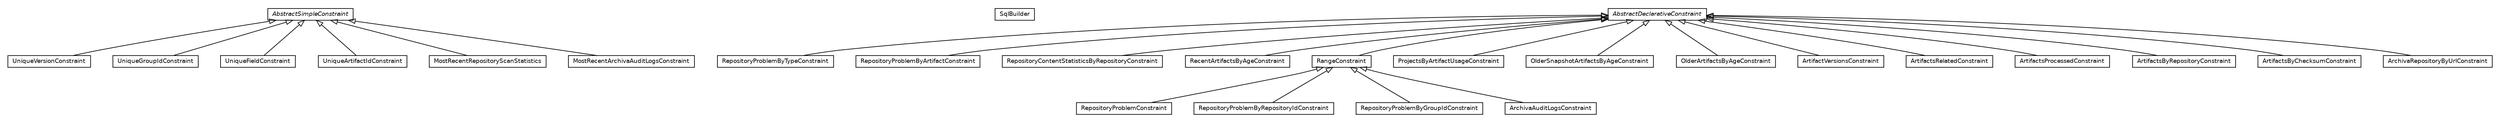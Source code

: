 #!/usr/local/bin/dot
#
# Class diagram 
# Generated by UmlGraph version 4.6 (http://www.spinellis.gr/sw/umlgraph)
#

digraph G {
	edge [fontname="Helvetica",fontsize=10,labelfontname="Helvetica",labelfontsize=10];
	node [fontname="Helvetica",fontsize=10,shape=plaintext];
	// org.apache.maven.archiva.database.constraints.UniqueVersionConstraint
	c12201 [label=<<table border="0" cellborder="1" cellspacing="0" cellpadding="2" port="p" href="./UniqueVersionConstraint.html">
		<tr><td><table border="0" cellspacing="0" cellpadding="1">
			<tr><td> UniqueVersionConstraint </td></tr>
		</table></td></tr>
		</table>>, fontname="Helvetica", fontcolor="black", fontsize=9.0];
	// org.apache.maven.archiva.database.constraints.UniqueGroupIdConstraint
	c12202 [label=<<table border="0" cellborder="1" cellspacing="0" cellpadding="2" port="p" href="./UniqueGroupIdConstraint.html">
		<tr><td><table border="0" cellspacing="0" cellpadding="1">
			<tr><td> UniqueGroupIdConstraint </td></tr>
		</table></td></tr>
		</table>>, fontname="Helvetica", fontcolor="black", fontsize=9.0];
	// org.apache.maven.archiva.database.constraints.UniqueFieldConstraint
	c12203 [label=<<table border="0" cellborder="1" cellspacing="0" cellpadding="2" port="p" href="./UniqueFieldConstraint.html">
		<tr><td><table border="0" cellspacing="0" cellpadding="1">
			<tr><td> UniqueFieldConstraint </td></tr>
		</table></td></tr>
		</table>>, fontname="Helvetica", fontcolor="black", fontsize=9.0];
	// org.apache.maven.archiva.database.constraints.UniqueArtifactIdConstraint
	c12204 [label=<<table border="0" cellborder="1" cellspacing="0" cellpadding="2" port="p" href="./UniqueArtifactIdConstraint.html">
		<tr><td><table border="0" cellspacing="0" cellpadding="1">
			<tr><td> UniqueArtifactIdConstraint </td></tr>
		</table></td></tr>
		</table>>, fontname="Helvetica", fontcolor="black", fontsize=9.0];
	// org.apache.maven.archiva.database.constraints.SqlBuilder
	c12205 [label=<<table border="0" cellborder="1" cellspacing="0" cellpadding="2" port="p" href="./SqlBuilder.html">
		<tr><td><table border="0" cellspacing="0" cellpadding="1">
			<tr><td> SqlBuilder </td></tr>
		</table></td></tr>
		</table>>, fontname="Helvetica", fontcolor="black", fontsize=9.0];
	// org.apache.maven.archiva.database.constraints.RepositoryProblemConstraint
	c12206 [label=<<table border="0" cellborder="1" cellspacing="0" cellpadding="2" port="p" href="./RepositoryProblemConstraint.html">
		<tr><td><table border="0" cellspacing="0" cellpadding="1">
			<tr><td> RepositoryProblemConstraint </td></tr>
		</table></td></tr>
		</table>>, fontname="Helvetica", fontcolor="black", fontsize=9.0];
	// org.apache.maven.archiva.database.constraints.RepositoryProblemByTypeConstraint
	c12207 [label=<<table border="0" cellborder="1" cellspacing="0" cellpadding="2" port="p" href="./RepositoryProblemByTypeConstraint.html">
		<tr><td><table border="0" cellspacing="0" cellpadding="1">
			<tr><td> RepositoryProblemByTypeConstraint </td></tr>
		</table></td></tr>
		</table>>, fontname="Helvetica", fontcolor="black", fontsize=9.0];
	// org.apache.maven.archiva.database.constraints.RepositoryProblemByRepositoryIdConstraint
	c12208 [label=<<table border="0" cellborder="1" cellspacing="0" cellpadding="2" port="p" href="./RepositoryProblemByRepositoryIdConstraint.html">
		<tr><td><table border="0" cellspacing="0" cellpadding="1">
			<tr><td> RepositoryProblemByRepositoryIdConstraint </td></tr>
		</table></td></tr>
		</table>>, fontname="Helvetica", fontcolor="black", fontsize=9.0];
	// org.apache.maven.archiva.database.constraints.RepositoryProblemByGroupIdConstraint
	c12209 [label=<<table border="0" cellborder="1" cellspacing="0" cellpadding="2" port="p" href="./RepositoryProblemByGroupIdConstraint.html">
		<tr><td><table border="0" cellspacing="0" cellpadding="1">
			<tr><td> RepositoryProblemByGroupIdConstraint </td></tr>
		</table></td></tr>
		</table>>, fontname="Helvetica", fontcolor="black", fontsize=9.0];
	// org.apache.maven.archiva.database.constraints.RepositoryProblemByArtifactConstraint
	c12210 [label=<<table border="0" cellborder="1" cellspacing="0" cellpadding="2" port="p" href="./RepositoryProblemByArtifactConstraint.html">
		<tr><td><table border="0" cellspacing="0" cellpadding="1">
			<tr><td> RepositoryProblemByArtifactConstraint </td></tr>
		</table></td></tr>
		</table>>, fontname="Helvetica", fontcolor="black", fontsize=9.0];
	// org.apache.maven.archiva.database.constraints.RepositoryContentStatisticsByRepositoryConstraint
	c12211 [label=<<table border="0" cellborder="1" cellspacing="0" cellpadding="2" port="p" href="./RepositoryContentStatisticsByRepositoryConstraint.html">
		<tr><td><table border="0" cellspacing="0" cellpadding="1">
			<tr><td> RepositoryContentStatisticsByRepositoryConstraint </td></tr>
		</table></td></tr>
		</table>>, fontname="Helvetica", fontcolor="black", fontsize=9.0];
	// org.apache.maven.archiva.database.constraints.RecentArtifactsByAgeConstraint
	c12212 [label=<<table border="0" cellborder="1" cellspacing="0" cellpadding="2" port="p" href="./RecentArtifactsByAgeConstraint.html">
		<tr><td><table border="0" cellspacing="0" cellpadding="1">
			<tr><td> RecentArtifactsByAgeConstraint </td></tr>
		</table></td></tr>
		</table>>, fontname="Helvetica", fontcolor="black", fontsize=9.0];
	// org.apache.maven.archiva.database.constraints.RangeConstraint
	c12213 [label=<<table border="0" cellborder="1" cellspacing="0" cellpadding="2" port="p" href="./RangeConstraint.html">
		<tr><td><table border="0" cellspacing="0" cellpadding="1">
			<tr><td> RangeConstraint </td></tr>
		</table></td></tr>
		</table>>, fontname="Helvetica", fontcolor="black", fontsize=9.0];
	// org.apache.maven.archiva.database.constraints.ProjectsByArtifactUsageConstraint
	c12214 [label=<<table border="0" cellborder="1" cellspacing="0" cellpadding="2" port="p" href="./ProjectsByArtifactUsageConstraint.html">
		<tr><td><table border="0" cellspacing="0" cellpadding="1">
			<tr><td> ProjectsByArtifactUsageConstraint </td></tr>
		</table></td></tr>
		</table>>, fontname="Helvetica", fontcolor="black", fontsize=9.0];
	// org.apache.maven.archiva.database.constraints.OlderSnapshotArtifactsByAgeConstraint
	c12215 [label=<<table border="0" cellborder="1" cellspacing="0" cellpadding="2" port="p" href="./OlderSnapshotArtifactsByAgeConstraint.html">
		<tr><td><table border="0" cellspacing="0" cellpadding="1">
			<tr><td> OlderSnapshotArtifactsByAgeConstraint </td></tr>
		</table></td></tr>
		</table>>, fontname="Helvetica", fontcolor="black", fontsize=9.0];
	// org.apache.maven.archiva.database.constraints.OlderArtifactsByAgeConstraint
	c12216 [label=<<table border="0" cellborder="1" cellspacing="0" cellpadding="2" port="p" href="./OlderArtifactsByAgeConstraint.html">
		<tr><td><table border="0" cellspacing="0" cellpadding="1">
			<tr><td> OlderArtifactsByAgeConstraint </td></tr>
		</table></td></tr>
		</table>>, fontname="Helvetica", fontcolor="black", fontsize=9.0];
	// org.apache.maven.archiva.database.constraints.MostRecentRepositoryScanStatistics
	c12217 [label=<<table border="0" cellborder="1" cellspacing="0" cellpadding="2" port="p" href="./MostRecentRepositoryScanStatistics.html">
		<tr><td><table border="0" cellspacing="0" cellpadding="1">
			<tr><td> MostRecentRepositoryScanStatistics </td></tr>
		</table></td></tr>
		</table>>, fontname="Helvetica", fontcolor="black", fontsize=9.0];
	// org.apache.maven.archiva.database.constraints.MostRecentArchivaAuditLogsConstraint
	c12218 [label=<<table border="0" cellborder="1" cellspacing="0" cellpadding="2" port="p" href="./MostRecentArchivaAuditLogsConstraint.html">
		<tr><td><table border="0" cellspacing="0" cellpadding="1">
			<tr><td> MostRecentArchivaAuditLogsConstraint </td></tr>
		</table></td></tr>
		</table>>, fontname="Helvetica", fontcolor="black", fontsize=9.0];
	// org.apache.maven.archiva.database.constraints.ArtifactVersionsConstraint
	c12219 [label=<<table border="0" cellborder="1" cellspacing="0" cellpadding="2" port="p" href="./ArtifactVersionsConstraint.html">
		<tr><td><table border="0" cellspacing="0" cellpadding="1">
			<tr><td> ArtifactVersionsConstraint </td></tr>
		</table></td></tr>
		</table>>, fontname="Helvetica", fontcolor="black", fontsize=9.0];
	// org.apache.maven.archiva.database.constraints.ArtifactsRelatedConstraint
	c12220 [label=<<table border="0" cellborder="1" cellspacing="0" cellpadding="2" port="p" href="./ArtifactsRelatedConstraint.html">
		<tr><td><table border="0" cellspacing="0" cellpadding="1">
			<tr><td> ArtifactsRelatedConstraint </td></tr>
		</table></td></tr>
		</table>>, fontname="Helvetica", fontcolor="black", fontsize=9.0];
	// org.apache.maven.archiva.database.constraints.ArtifactsProcessedConstraint
	c12221 [label=<<table border="0" cellborder="1" cellspacing="0" cellpadding="2" port="p" href="./ArtifactsProcessedConstraint.html">
		<tr><td><table border="0" cellspacing="0" cellpadding="1">
			<tr><td> ArtifactsProcessedConstraint </td></tr>
		</table></td></tr>
		</table>>, fontname="Helvetica", fontcolor="black", fontsize=9.0];
	// org.apache.maven.archiva.database.constraints.ArtifactsByRepositoryConstraint
	c12222 [label=<<table border="0" cellborder="1" cellspacing="0" cellpadding="2" port="p" href="./ArtifactsByRepositoryConstraint.html">
		<tr><td><table border="0" cellspacing="0" cellpadding="1">
			<tr><td> ArtifactsByRepositoryConstraint </td></tr>
		</table></td></tr>
		</table>>, fontname="Helvetica", fontcolor="black", fontsize=9.0];
	// org.apache.maven.archiva.database.constraints.ArtifactsByChecksumConstraint
	c12223 [label=<<table border="0" cellborder="1" cellspacing="0" cellpadding="2" port="p" href="./ArtifactsByChecksumConstraint.html">
		<tr><td><table border="0" cellspacing="0" cellpadding="1">
			<tr><td> ArtifactsByChecksumConstraint </td></tr>
		</table></td></tr>
		</table>>, fontname="Helvetica", fontcolor="black", fontsize=9.0];
	// org.apache.maven.archiva.database.constraints.ArchivaRepositoryByUrlConstraint
	c12224 [label=<<table border="0" cellborder="1" cellspacing="0" cellpadding="2" port="p" href="./ArchivaRepositoryByUrlConstraint.html">
		<tr><td><table border="0" cellspacing="0" cellpadding="1">
			<tr><td> ArchivaRepositoryByUrlConstraint </td></tr>
		</table></td></tr>
		</table>>, fontname="Helvetica", fontcolor="black", fontsize=9.0];
	// org.apache.maven.archiva.database.constraints.ArchivaAuditLogsConstraint
	c12225 [label=<<table border="0" cellborder="1" cellspacing="0" cellpadding="2" port="p" href="./ArchivaAuditLogsConstraint.html">
		<tr><td><table border="0" cellspacing="0" cellpadding="1">
			<tr><td> ArchivaAuditLogsConstraint </td></tr>
		</table></td></tr>
		</table>>, fontname="Helvetica", fontcolor="black", fontsize=9.0];
	// org.apache.maven.archiva.database.constraints.AbstractSimpleConstraint
	c12226 [label=<<table border="0" cellborder="1" cellspacing="0" cellpadding="2" port="p" href="./AbstractSimpleConstraint.html">
		<tr><td><table border="0" cellspacing="0" cellpadding="1">
			<tr><td><font face="Helvetica-Oblique"> AbstractSimpleConstraint </font></td></tr>
		</table></td></tr>
		</table>>, fontname="Helvetica", fontcolor="black", fontsize=9.0];
	// org.apache.maven.archiva.database.constraints.AbstractDeclarativeConstraint
	c12227 [label=<<table border="0" cellborder="1" cellspacing="0" cellpadding="2" port="p" href="./AbstractDeclarativeConstraint.html">
		<tr><td><table border="0" cellspacing="0" cellpadding="1">
			<tr><td><font face="Helvetica-Oblique"> AbstractDeclarativeConstraint </font></td></tr>
		</table></td></tr>
		</table>>, fontname="Helvetica", fontcolor="black", fontsize=9.0];
	//org.apache.maven.archiva.database.constraints.UniqueVersionConstraint extends org.apache.maven.archiva.database.constraints.AbstractSimpleConstraint
	c12226:p -> c12201:p [dir=back,arrowtail=empty];
	//org.apache.maven.archiva.database.constraints.UniqueGroupIdConstraint extends org.apache.maven.archiva.database.constraints.AbstractSimpleConstraint
	c12226:p -> c12202:p [dir=back,arrowtail=empty];
	//org.apache.maven.archiva.database.constraints.UniqueFieldConstraint extends org.apache.maven.archiva.database.constraints.AbstractSimpleConstraint
	c12226:p -> c12203:p [dir=back,arrowtail=empty];
	//org.apache.maven.archiva.database.constraints.UniqueArtifactIdConstraint extends org.apache.maven.archiva.database.constraints.AbstractSimpleConstraint
	c12226:p -> c12204:p [dir=back,arrowtail=empty];
	//org.apache.maven.archiva.database.constraints.RepositoryProblemConstraint extends org.apache.maven.archiva.database.constraints.RangeConstraint
	c12213:p -> c12206:p [dir=back,arrowtail=empty];
	//org.apache.maven.archiva.database.constraints.RepositoryProblemByTypeConstraint extends org.apache.maven.archiva.database.constraints.AbstractDeclarativeConstraint
	c12227:p -> c12207:p [dir=back,arrowtail=empty];
	//org.apache.maven.archiva.database.constraints.RepositoryProblemByRepositoryIdConstraint extends org.apache.maven.archiva.database.constraints.RangeConstraint
	c12213:p -> c12208:p [dir=back,arrowtail=empty];
	//org.apache.maven.archiva.database.constraints.RepositoryProblemByGroupIdConstraint extends org.apache.maven.archiva.database.constraints.RangeConstraint
	c12213:p -> c12209:p [dir=back,arrowtail=empty];
	//org.apache.maven.archiva.database.constraints.RepositoryProblemByArtifactConstraint extends org.apache.maven.archiva.database.constraints.AbstractDeclarativeConstraint
	c12227:p -> c12210:p [dir=back,arrowtail=empty];
	//org.apache.maven.archiva.database.constraints.RepositoryContentStatisticsByRepositoryConstraint extends org.apache.maven.archiva.database.constraints.AbstractDeclarativeConstraint
	c12227:p -> c12211:p [dir=back,arrowtail=empty];
	//org.apache.maven.archiva.database.constraints.RecentArtifactsByAgeConstraint extends org.apache.maven.archiva.database.constraints.AbstractDeclarativeConstraint
	c12227:p -> c12212:p [dir=back,arrowtail=empty];
	//org.apache.maven.archiva.database.constraints.RangeConstraint extends org.apache.maven.archiva.database.constraints.AbstractDeclarativeConstraint
	c12227:p -> c12213:p [dir=back,arrowtail=empty];
	//org.apache.maven.archiva.database.constraints.ProjectsByArtifactUsageConstraint extends org.apache.maven.archiva.database.constraints.AbstractDeclarativeConstraint
	c12227:p -> c12214:p [dir=back,arrowtail=empty];
	//org.apache.maven.archiva.database.constraints.OlderSnapshotArtifactsByAgeConstraint extends org.apache.maven.archiva.database.constraints.AbstractDeclarativeConstraint
	c12227:p -> c12215:p [dir=back,arrowtail=empty];
	//org.apache.maven.archiva.database.constraints.OlderArtifactsByAgeConstraint extends org.apache.maven.archiva.database.constraints.AbstractDeclarativeConstraint
	c12227:p -> c12216:p [dir=back,arrowtail=empty];
	//org.apache.maven.archiva.database.constraints.MostRecentRepositoryScanStatistics extends org.apache.maven.archiva.database.constraints.AbstractSimpleConstraint
	c12226:p -> c12217:p [dir=back,arrowtail=empty];
	//org.apache.maven.archiva.database.constraints.MostRecentArchivaAuditLogsConstraint extends org.apache.maven.archiva.database.constraints.AbstractSimpleConstraint
	c12226:p -> c12218:p [dir=back,arrowtail=empty];
	//org.apache.maven.archiva.database.constraints.ArtifactVersionsConstraint extends org.apache.maven.archiva.database.constraints.AbstractDeclarativeConstraint
	c12227:p -> c12219:p [dir=back,arrowtail=empty];
	//org.apache.maven.archiva.database.constraints.ArtifactsRelatedConstraint extends org.apache.maven.archiva.database.constraints.AbstractDeclarativeConstraint
	c12227:p -> c12220:p [dir=back,arrowtail=empty];
	//org.apache.maven.archiva.database.constraints.ArtifactsProcessedConstraint extends org.apache.maven.archiva.database.constraints.AbstractDeclarativeConstraint
	c12227:p -> c12221:p [dir=back,arrowtail=empty];
	//org.apache.maven.archiva.database.constraints.ArtifactsByRepositoryConstraint extends org.apache.maven.archiva.database.constraints.AbstractDeclarativeConstraint
	c12227:p -> c12222:p [dir=back,arrowtail=empty];
	//org.apache.maven.archiva.database.constraints.ArtifactsByChecksumConstraint extends org.apache.maven.archiva.database.constraints.AbstractDeclarativeConstraint
	c12227:p -> c12223:p [dir=back,arrowtail=empty];
	//org.apache.maven.archiva.database.constraints.ArchivaRepositoryByUrlConstraint extends org.apache.maven.archiva.database.constraints.AbstractDeclarativeConstraint
	c12227:p -> c12224:p [dir=back,arrowtail=empty];
	//org.apache.maven.archiva.database.constraints.ArchivaAuditLogsConstraint extends org.apache.maven.archiva.database.constraints.RangeConstraint
	c12213:p -> c12225:p [dir=back,arrowtail=empty];
}

